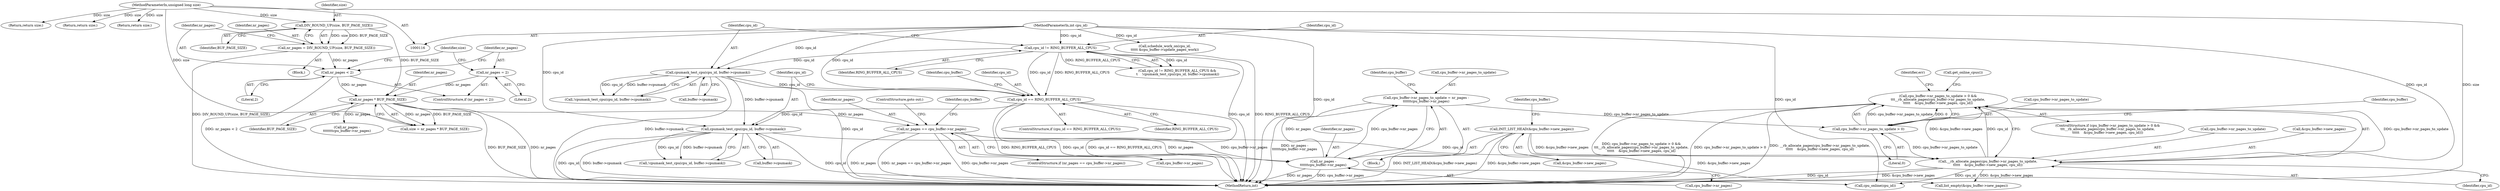 digraph "0_linux_59643d1535eb220668692a5359de22545af579f6@API" {
"1000329" [label="(Call,cpu_buffer->nr_pages_to_update > 0 &&\n\t\t\t__rb_allocate_pages(cpu_buffer->nr_pages_to_update,\n\t\t\t\t\t    &cpu_buffer->new_pages, cpu_id))"];
"1000330" [label="(Call,cpu_buffer->nr_pages_to_update > 0)"];
"1000314" [label="(Call,cpu_buffer->nr_pages_to_update = nr_pages -\n\t\t\t\t\t\tcpu_buffer->nr_pages)"];
"1000318" [label="(Call,nr_pages -\n\t\t\t\t\t\tcpu_buffer->nr_pages)"];
"1000308" [label="(Call,nr_pages == cpu_buffer->nr_pages)"];
"1000160" [label="(Call,nr_pages * BUF_PAGE_SIZE)"];
"1000152" [label="(Call,nr_pages < 2)"];
"1000146" [label="(Call,nr_pages = DIV_ROUND_UP(size, BUF_PAGE_SIZE))"];
"1000148" [label="(Call,DIV_ROUND_UP(size, BUF_PAGE_SIZE))"];
"1000118" [label="(MethodParameterIn,unsigned long size)"];
"1000155" [label="(Call,nr_pages = 2)"];
"1000335" [label="(Call,__rb_allocate_pages(cpu_buffer->nr_pages_to_update,\n\t\t\t\t\t    &cpu_buffer->new_pages, cpu_id))"];
"1000323" [label="(Call,INIT_LIST_HEAD(&cpu_buffer->new_pages))"];
"1000294" [label="(Call,cpumask_test_cpu(cpu_id, buffer->cpumask))"];
"1000178" [label="(Call,cpu_id == RING_BUFFER_ALL_CPUS)"];
"1000139" [label="(Call,cpumask_test_cpu(cpu_id, buffer->cpumask))"];
"1000135" [label="(Call,cpu_id != RING_BUFFER_ALL_CPUS)"];
"1000119" [label="(MethodParameterIn,int cpu_id)"];
"1000309" [label="(Identifier,nr_pages)"];
"1000146" [label="(Call,nr_pages = DIV_ROUND_UP(size, BUF_PAGE_SIZE))"];
"1000339" [label="(Call,&cpu_buffer->new_pages)"];
"1000131" [label="(Return,return size;)"];
"1000332" [label="(Identifier,cpu_buffer)"];
"1000326" [label="(Identifier,cpu_buffer)"];
"1000140" [label="(Identifier,cpu_id)"];
"1000119" [label="(MethodParameterIn,int cpu_id)"];
"1000335" [label="(Call,__rb_allocate_pages(cpu_buffer->nr_pages_to_update,\n\t\t\t\t\t    &cpu_buffer->new_pages, cpu_id))"];
"1000334" [label="(Literal,0)"];
"1000161" [label="(Identifier,nr_pages)"];
"1000329" [label="(Call,cpu_buffer->nr_pages_to_update > 0 &&\n\t\t\t__rb_allocate_pages(cpu_buffer->nr_pages_to_update,\n\t\t\t\t\t    &cpu_buffer->new_pages, cpu_id))"];
"1000350" [label="(Call,get_online_cpus())"];
"1000353" [label="(Call,cpu_online(cpu_id))"];
"1000160" [label="(Call,nr_pages * BUF_PAGE_SIZE)"];
"1000330" [label="(Call,cpu_buffer->nr_pages_to_update > 0)"];
"1000137" [label="(Identifier,RING_BUFFER_ALL_CPUS)"];
"1000315" [label="(Call,cpu_buffer->nr_pages_to_update)"];
"1000150" [label="(Identifier,BUF_PAGE_SIZE)"];
"1000319" [label="(Identifier,nr_pages)"];
"1000296" [label="(Call,buffer->cpumask)"];
"1000155" [label="(Call,nr_pages = 2)"];
"1000320" [label="(Call,cpu_buffer->nr_pages)"];
"1000295" [label="(Identifier,cpu_id)"];
"1000144" [label="(Return,return size;)"];
"1000162" [label="(Identifier,BUF_PAGE_SIZE)"];
"1000318" [label="(Call,nr_pages -\n\t\t\t\t\t\tcpu_buffer->nr_pages)"];
"1000136" [label="(Identifier,cpu_id)"];
"1000346" [label="(Identifier,err)"];
"1000152" [label="(Call,nr_pages < 2)"];
"1000147" [label="(Identifier,nr_pages)"];
"1000177" [label="(ControlStructure,if (cpu_id == RING_BUFFER_ALL_CPUS))"];
"1000331" [label="(Call,cpu_buffer->nr_pages_to_update)"];
"1000180" [label="(Identifier,RING_BUFFER_ALL_CPUS)"];
"1000294" [label="(Call,cpumask_test_cpu(cpu_id, buffer->cpumask))"];
"1000293" [label="(Call,!cpumask_test_cpu(cpu_id, buffer->cpumask))"];
"1000134" [label="(Call,cpu_id != RING_BUFFER_ALL_CPUS &&\n \t    !cpumask_test_cpu(cpu_id, buffer->cpumask))"];
"1000194" [label="(Call,nr_pages -\n\t\t\t\t\t\t\tcpu_buffer->nr_pages)"];
"1000148" [label="(Call,DIV_ROUND_UP(size, BUF_PAGE_SIZE))"];
"1000159" [label="(Identifier,size)"];
"1000118" [label="(MethodParameterIn,unsigned long size)"];
"1000410" [label="(Return,return size;)"];
"1000184" [label="(Identifier,cpu_buffer)"];
"1000138" [label="(Call,!cpumask_test_cpu(cpu_id, buffer->cpumask))"];
"1000343" [label="(Identifier,cpu_id)"];
"1000359" [label="(Call,schedule_work_on(cpu_id,\n\t\t\t\t\t &cpu_buffer->update_pages_work))"];
"1000135" [label="(Call,cpu_id != RING_BUFFER_ALL_CPUS)"];
"1000314" [label="(Call,cpu_buffer->nr_pages_to_update = nr_pages -\n\t\t\t\t\t\tcpu_buffer->nr_pages)"];
"1000178" [label="(Call,cpu_id == RING_BUFFER_ALL_CPUS)"];
"1000157" [label="(Literal,2)"];
"1000308" [label="(Call,nr_pages == cpu_buffer->nr_pages)"];
"1000324" [label="(Call,&cpu_buffer->new_pages)"];
"1000158" [label="(Call,size = nr_pages * BUF_PAGE_SIZE)"];
"1000139" [label="(Call,cpumask_test_cpu(cpu_id, buffer->cpumask))"];
"1000307" [label="(ControlStructure,if (nr_pages == cpu_buffer->nr_pages))"];
"1000328" [label="(ControlStructure,if (cpu_buffer->nr_pages_to_update > 0 &&\n\t\t\t__rb_allocate_pages(cpu_buffer->nr_pages_to_update,\n\t\t\t\t\t    &cpu_buffer->new_pages, cpu_id)))"];
"1000450" [label="(MethodReturn,int)"];
"1000153" [label="(Identifier,nr_pages)"];
"1000337" [label="(Identifier,cpu_buffer)"];
"1000120" [label="(Block,)"];
"1000323" [label="(Call,INIT_LIST_HEAD(&cpu_buffer->new_pages))"];
"1000291" [label="(Block,)"];
"1000156" [label="(Identifier,nr_pages)"];
"1000149" [label="(Identifier,size)"];
"1000151" [label="(ControlStructure,if (nr_pages < 2))"];
"1000179" [label="(Identifier,cpu_id)"];
"1000141" [label="(Call,buffer->cpumask)"];
"1000310" [label="(Call,cpu_buffer->nr_pages)"];
"1000313" [label="(ControlStructure,goto out;)"];
"1000154" [label="(Literal,2)"];
"1000316" [label="(Identifier,cpu_buffer)"];
"1000429" [label="(Call,list_empty(&cpu_buffer->new_pages))"];
"1000336" [label="(Call,cpu_buffer->nr_pages_to_update)"];
"1000329" -> "1000328"  [label="AST: "];
"1000329" -> "1000330"  [label="CFG: "];
"1000329" -> "1000335"  [label="CFG: "];
"1000330" -> "1000329"  [label="AST: "];
"1000335" -> "1000329"  [label="AST: "];
"1000346" -> "1000329"  [label="CFG: "];
"1000350" -> "1000329"  [label="CFG: "];
"1000329" -> "1000450"  [label="DDG: cpu_buffer->nr_pages_to_update > 0 &&\n\t\t\t__rb_allocate_pages(cpu_buffer->nr_pages_to_update,\n\t\t\t\t\t    &cpu_buffer->new_pages, cpu_id)"];
"1000329" -> "1000450"  [label="DDG: cpu_buffer->nr_pages_to_update > 0"];
"1000329" -> "1000450"  [label="DDG: __rb_allocate_pages(cpu_buffer->nr_pages_to_update,\n\t\t\t\t\t    &cpu_buffer->new_pages, cpu_id)"];
"1000330" -> "1000329"  [label="DDG: cpu_buffer->nr_pages_to_update"];
"1000330" -> "1000329"  [label="DDG: 0"];
"1000335" -> "1000329"  [label="DDG: cpu_buffer->nr_pages_to_update"];
"1000335" -> "1000329"  [label="DDG: &cpu_buffer->new_pages"];
"1000335" -> "1000329"  [label="DDG: cpu_id"];
"1000330" -> "1000334"  [label="CFG: "];
"1000331" -> "1000330"  [label="AST: "];
"1000334" -> "1000330"  [label="AST: "];
"1000337" -> "1000330"  [label="CFG: "];
"1000314" -> "1000330"  [label="DDG: cpu_buffer->nr_pages_to_update"];
"1000330" -> "1000335"  [label="DDG: cpu_buffer->nr_pages_to_update"];
"1000314" -> "1000291"  [label="AST: "];
"1000314" -> "1000318"  [label="CFG: "];
"1000315" -> "1000314"  [label="AST: "];
"1000318" -> "1000314"  [label="AST: "];
"1000326" -> "1000314"  [label="CFG: "];
"1000314" -> "1000450"  [label="DDG: nr_pages -\n\t\t\t\t\t\tcpu_buffer->nr_pages"];
"1000318" -> "1000314"  [label="DDG: nr_pages"];
"1000318" -> "1000314"  [label="DDG: cpu_buffer->nr_pages"];
"1000318" -> "1000320"  [label="CFG: "];
"1000319" -> "1000318"  [label="AST: "];
"1000320" -> "1000318"  [label="AST: "];
"1000318" -> "1000450"  [label="DDG: nr_pages"];
"1000318" -> "1000450"  [label="DDG: cpu_buffer->nr_pages"];
"1000308" -> "1000318"  [label="DDG: nr_pages"];
"1000308" -> "1000318"  [label="DDG: cpu_buffer->nr_pages"];
"1000308" -> "1000307"  [label="AST: "];
"1000308" -> "1000310"  [label="CFG: "];
"1000309" -> "1000308"  [label="AST: "];
"1000310" -> "1000308"  [label="AST: "];
"1000313" -> "1000308"  [label="CFG: "];
"1000316" -> "1000308"  [label="CFG: "];
"1000308" -> "1000450"  [label="DDG: cpu_buffer->nr_pages"];
"1000308" -> "1000450"  [label="DDG: nr_pages"];
"1000308" -> "1000450"  [label="DDG: nr_pages == cpu_buffer->nr_pages"];
"1000160" -> "1000308"  [label="DDG: nr_pages"];
"1000160" -> "1000158"  [label="AST: "];
"1000160" -> "1000162"  [label="CFG: "];
"1000161" -> "1000160"  [label="AST: "];
"1000162" -> "1000160"  [label="AST: "];
"1000158" -> "1000160"  [label="CFG: "];
"1000160" -> "1000450"  [label="DDG: BUF_PAGE_SIZE"];
"1000160" -> "1000450"  [label="DDG: nr_pages"];
"1000160" -> "1000158"  [label="DDG: nr_pages"];
"1000160" -> "1000158"  [label="DDG: BUF_PAGE_SIZE"];
"1000152" -> "1000160"  [label="DDG: nr_pages"];
"1000155" -> "1000160"  [label="DDG: nr_pages"];
"1000148" -> "1000160"  [label="DDG: BUF_PAGE_SIZE"];
"1000160" -> "1000194"  [label="DDG: nr_pages"];
"1000152" -> "1000151"  [label="AST: "];
"1000152" -> "1000154"  [label="CFG: "];
"1000153" -> "1000152"  [label="AST: "];
"1000154" -> "1000152"  [label="AST: "];
"1000156" -> "1000152"  [label="CFG: "];
"1000159" -> "1000152"  [label="CFG: "];
"1000152" -> "1000450"  [label="DDG: nr_pages < 2"];
"1000146" -> "1000152"  [label="DDG: nr_pages"];
"1000146" -> "1000120"  [label="AST: "];
"1000146" -> "1000148"  [label="CFG: "];
"1000147" -> "1000146"  [label="AST: "];
"1000148" -> "1000146"  [label="AST: "];
"1000153" -> "1000146"  [label="CFG: "];
"1000146" -> "1000450"  [label="DDG: DIV_ROUND_UP(size, BUF_PAGE_SIZE)"];
"1000148" -> "1000146"  [label="DDG: size"];
"1000148" -> "1000146"  [label="DDG: BUF_PAGE_SIZE"];
"1000148" -> "1000150"  [label="CFG: "];
"1000149" -> "1000148"  [label="AST: "];
"1000150" -> "1000148"  [label="AST: "];
"1000118" -> "1000148"  [label="DDG: size"];
"1000118" -> "1000116"  [label="AST: "];
"1000118" -> "1000450"  [label="DDG: size"];
"1000118" -> "1000131"  [label="DDG: size"];
"1000118" -> "1000144"  [label="DDG: size"];
"1000118" -> "1000158"  [label="DDG: size"];
"1000118" -> "1000410"  [label="DDG: size"];
"1000155" -> "1000151"  [label="AST: "];
"1000155" -> "1000157"  [label="CFG: "];
"1000156" -> "1000155"  [label="AST: "];
"1000157" -> "1000155"  [label="AST: "];
"1000159" -> "1000155"  [label="CFG: "];
"1000335" -> "1000343"  [label="CFG: "];
"1000336" -> "1000335"  [label="AST: "];
"1000339" -> "1000335"  [label="AST: "];
"1000343" -> "1000335"  [label="AST: "];
"1000335" -> "1000450"  [label="DDG: &cpu_buffer->new_pages"];
"1000335" -> "1000450"  [label="DDG: cpu_id"];
"1000323" -> "1000335"  [label="DDG: &cpu_buffer->new_pages"];
"1000294" -> "1000335"  [label="DDG: cpu_id"];
"1000119" -> "1000335"  [label="DDG: cpu_id"];
"1000335" -> "1000353"  [label="DDG: cpu_id"];
"1000335" -> "1000429"  [label="DDG: &cpu_buffer->new_pages"];
"1000323" -> "1000291"  [label="AST: "];
"1000323" -> "1000324"  [label="CFG: "];
"1000324" -> "1000323"  [label="AST: "];
"1000332" -> "1000323"  [label="CFG: "];
"1000323" -> "1000450"  [label="DDG: &cpu_buffer->new_pages"];
"1000323" -> "1000450"  [label="DDG: INIT_LIST_HEAD(&cpu_buffer->new_pages)"];
"1000323" -> "1000429"  [label="DDG: &cpu_buffer->new_pages"];
"1000294" -> "1000293"  [label="AST: "];
"1000294" -> "1000296"  [label="CFG: "];
"1000295" -> "1000294"  [label="AST: "];
"1000296" -> "1000294"  [label="AST: "];
"1000293" -> "1000294"  [label="CFG: "];
"1000294" -> "1000450"  [label="DDG: buffer->cpumask"];
"1000294" -> "1000450"  [label="DDG: cpu_id"];
"1000294" -> "1000293"  [label="DDG: cpu_id"];
"1000294" -> "1000293"  [label="DDG: buffer->cpumask"];
"1000178" -> "1000294"  [label="DDG: cpu_id"];
"1000119" -> "1000294"  [label="DDG: cpu_id"];
"1000139" -> "1000294"  [label="DDG: buffer->cpumask"];
"1000294" -> "1000353"  [label="DDG: cpu_id"];
"1000178" -> "1000177"  [label="AST: "];
"1000178" -> "1000180"  [label="CFG: "];
"1000179" -> "1000178"  [label="AST: "];
"1000180" -> "1000178"  [label="AST: "];
"1000184" -> "1000178"  [label="CFG: "];
"1000295" -> "1000178"  [label="CFG: "];
"1000178" -> "1000450"  [label="DDG: cpu_id"];
"1000178" -> "1000450"  [label="DDG: cpu_id == RING_BUFFER_ALL_CPUS"];
"1000178" -> "1000450"  [label="DDG: RING_BUFFER_ALL_CPUS"];
"1000139" -> "1000178"  [label="DDG: cpu_id"];
"1000135" -> "1000178"  [label="DDG: cpu_id"];
"1000135" -> "1000178"  [label="DDG: RING_BUFFER_ALL_CPUS"];
"1000119" -> "1000178"  [label="DDG: cpu_id"];
"1000139" -> "1000138"  [label="AST: "];
"1000139" -> "1000141"  [label="CFG: "];
"1000140" -> "1000139"  [label="AST: "];
"1000141" -> "1000139"  [label="AST: "];
"1000138" -> "1000139"  [label="CFG: "];
"1000139" -> "1000450"  [label="DDG: buffer->cpumask"];
"1000139" -> "1000450"  [label="DDG: cpu_id"];
"1000139" -> "1000138"  [label="DDG: cpu_id"];
"1000139" -> "1000138"  [label="DDG: buffer->cpumask"];
"1000135" -> "1000139"  [label="DDG: cpu_id"];
"1000119" -> "1000139"  [label="DDG: cpu_id"];
"1000135" -> "1000134"  [label="AST: "];
"1000135" -> "1000137"  [label="CFG: "];
"1000136" -> "1000135"  [label="AST: "];
"1000137" -> "1000135"  [label="AST: "];
"1000140" -> "1000135"  [label="CFG: "];
"1000134" -> "1000135"  [label="CFG: "];
"1000135" -> "1000450"  [label="DDG: cpu_id"];
"1000135" -> "1000450"  [label="DDG: RING_BUFFER_ALL_CPUS"];
"1000135" -> "1000134"  [label="DDG: cpu_id"];
"1000135" -> "1000134"  [label="DDG: RING_BUFFER_ALL_CPUS"];
"1000119" -> "1000135"  [label="DDG: cpu_id"];
"1000119" -> "1000116"  [label="AST: "];
"1000119" -> "1000450"  [label="DDG: cpu_id"];
"1000119" -> "1000353"  [label="DDG: cpu_id"];
"1000119" -> "1000359"  [label="DDG: cpu_id"];
}
